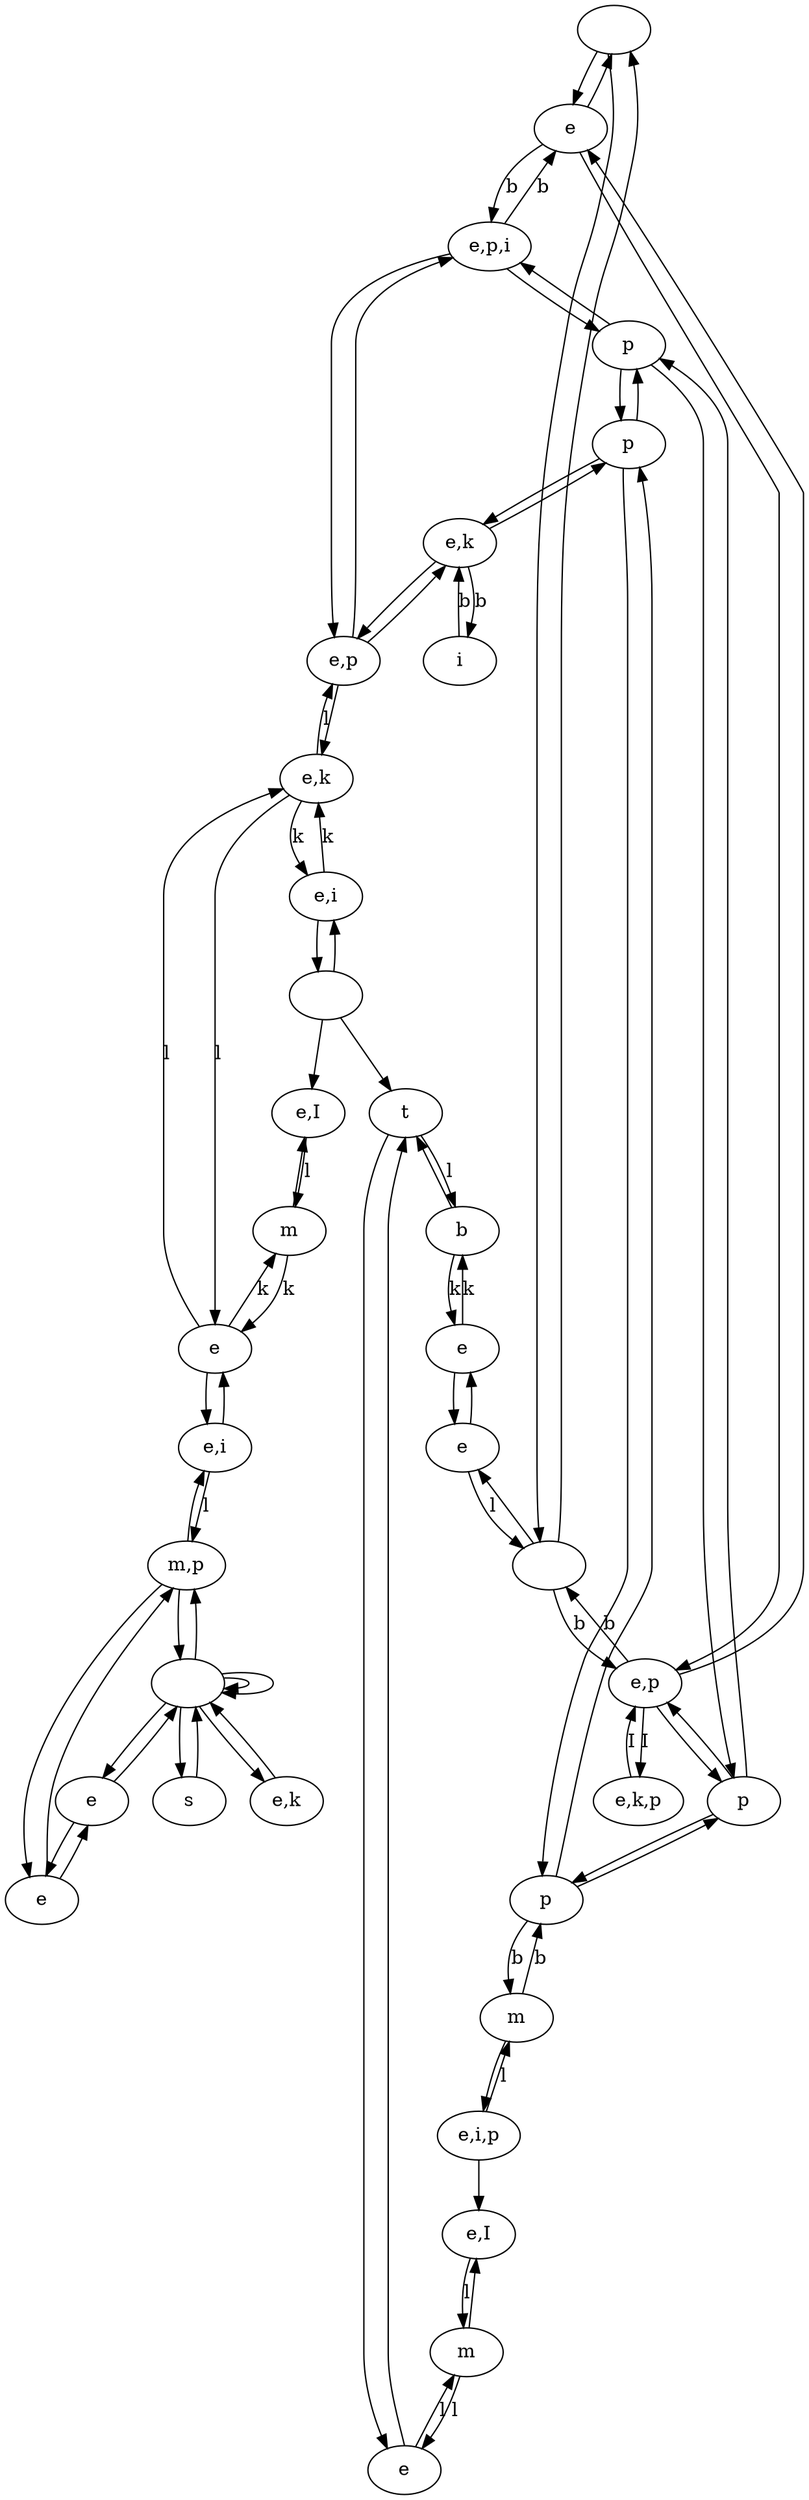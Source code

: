 digraph {
0 [label=""]
1 [label="e"]
2 [label="e,i"]
3 [label="e,p"]
4 [label="p"]
5 [label="e,I"]
6 [label="e,p,i"]
7 [label="e,p"]
8 [label="e,k"]
9 [label="e,k"]
10 [label="m"]
11 [label="e"]
12 [label="s"]
13 [label=""]
14 [label="e,k"]
15 [label="e,i"]
16 [label="m,p"]
17 [label=""]
18 [label="e"]
19 [label="e"]
20 [label="p"]
21 [label="p"]
22 [label="p"]
23 [label="e,i,p"]
24 [label="e,k,p"]
25 [label="b"]
26 [label="e,I"]
27 [label="e"]
28 [label="e"]
29 [label="e"]
30 [label="i"]
31 [label=""]
32 [label="t"]
33 [label="m"]
34 [label="m"]
12 -> 13 [label=""]
13 -> 12 [label=""]
13 -> 11 [label=""]
11 -> 13 [label=""]
11 -> 27 [label=""]
27 -> 11 [label=""]
13 -> 16 [label=""]
16 -> 13 [label=""]
13 -> 14 [label=""]
14 -> 13 [label=""]
16 -> 27 [label=""]
27 -> 16 [label=""]
15 -> 19 [label=""]
19 -> 15 [label=""]
2 -> 31 [label=""]
31 -> 2 [label=""]
32 -> 29 [label=""]
29 -> 32 [label=""]
4 -> 21 [label=""]
21 -> 4 [label=""]
4 -> 22 [label=""]
22 -> 4 [label=""]
21 -> 20 [label=""]
20 -> 21 [label=""]
20 -> 22 [label=""]
22 -> 20 [label=""]
20 -> 3 [label=""]
3 -> 20 [label=""]
3 -> 1 [label=""]
1 -> 3 [label=""]
6 -> 21 [label=""]
21 -> 6 [label=""]
9 -> 7 [label=""]
7 -> 9 [label=""]
9 -> 4 [label=""]
4 -> 9 [label=""]
6 -> 7 [label=""]
7 -> 6 [label=""]
9 -> 30 [label="b"]
30 -> 9 [label="b"]
6 -> 1 [label="b"]
1 -> 6 [label="b"]
28 -> 18 [label=""]
18 -> 28 [label=""]
33 -> 22 [label="b"]
22 -> 33 [label="b"]
1 -> 0 [label=""]
0 -> 1 [label=""]
33 -> 23 [label=""]
23 -> 33 [label="l"]
34 -> 5 [label=""]
5 -> 34 [label="l"]
25 -> 32 [label=""]
32 -> 25 [label="l"]
16 -> 15 [label=""]
15 -> 16 [label="l"]
10 -> 26 [label=""]
26 -> 10 [label="l"]
7 -> 8 [label=""]
8 -> 7 [label="l"]
17 -> 18 [label=""]
18 -> 17 [label="l"]
17 -> 0 [label=""]
0 -> 17 [label=""]
19 -> 10 [label="k"]
10 -> 19 [label="k"]
8 -> 19 [label="l"]
19 -> 8 [label="l"]
34 -> 29 [label="l"]
29 -> 34 [label="l"]
8 -> 2 [label="k"]
2 -> 8 [label="k"]
28 -> 25 [label="k"]
25 -> 28 [label="k"]
23 -> 5 [label=""]
31 -> 26 [label=""]
31 -> 32 [label=""]
3 -> 17 [label="b"]
17 -> 3 [label="b"]
13 -> 13 [label=""]
13 -> 13 [label=""]
3 -> 24 [label="I"]
24 -> 3 [label="I"]
}
